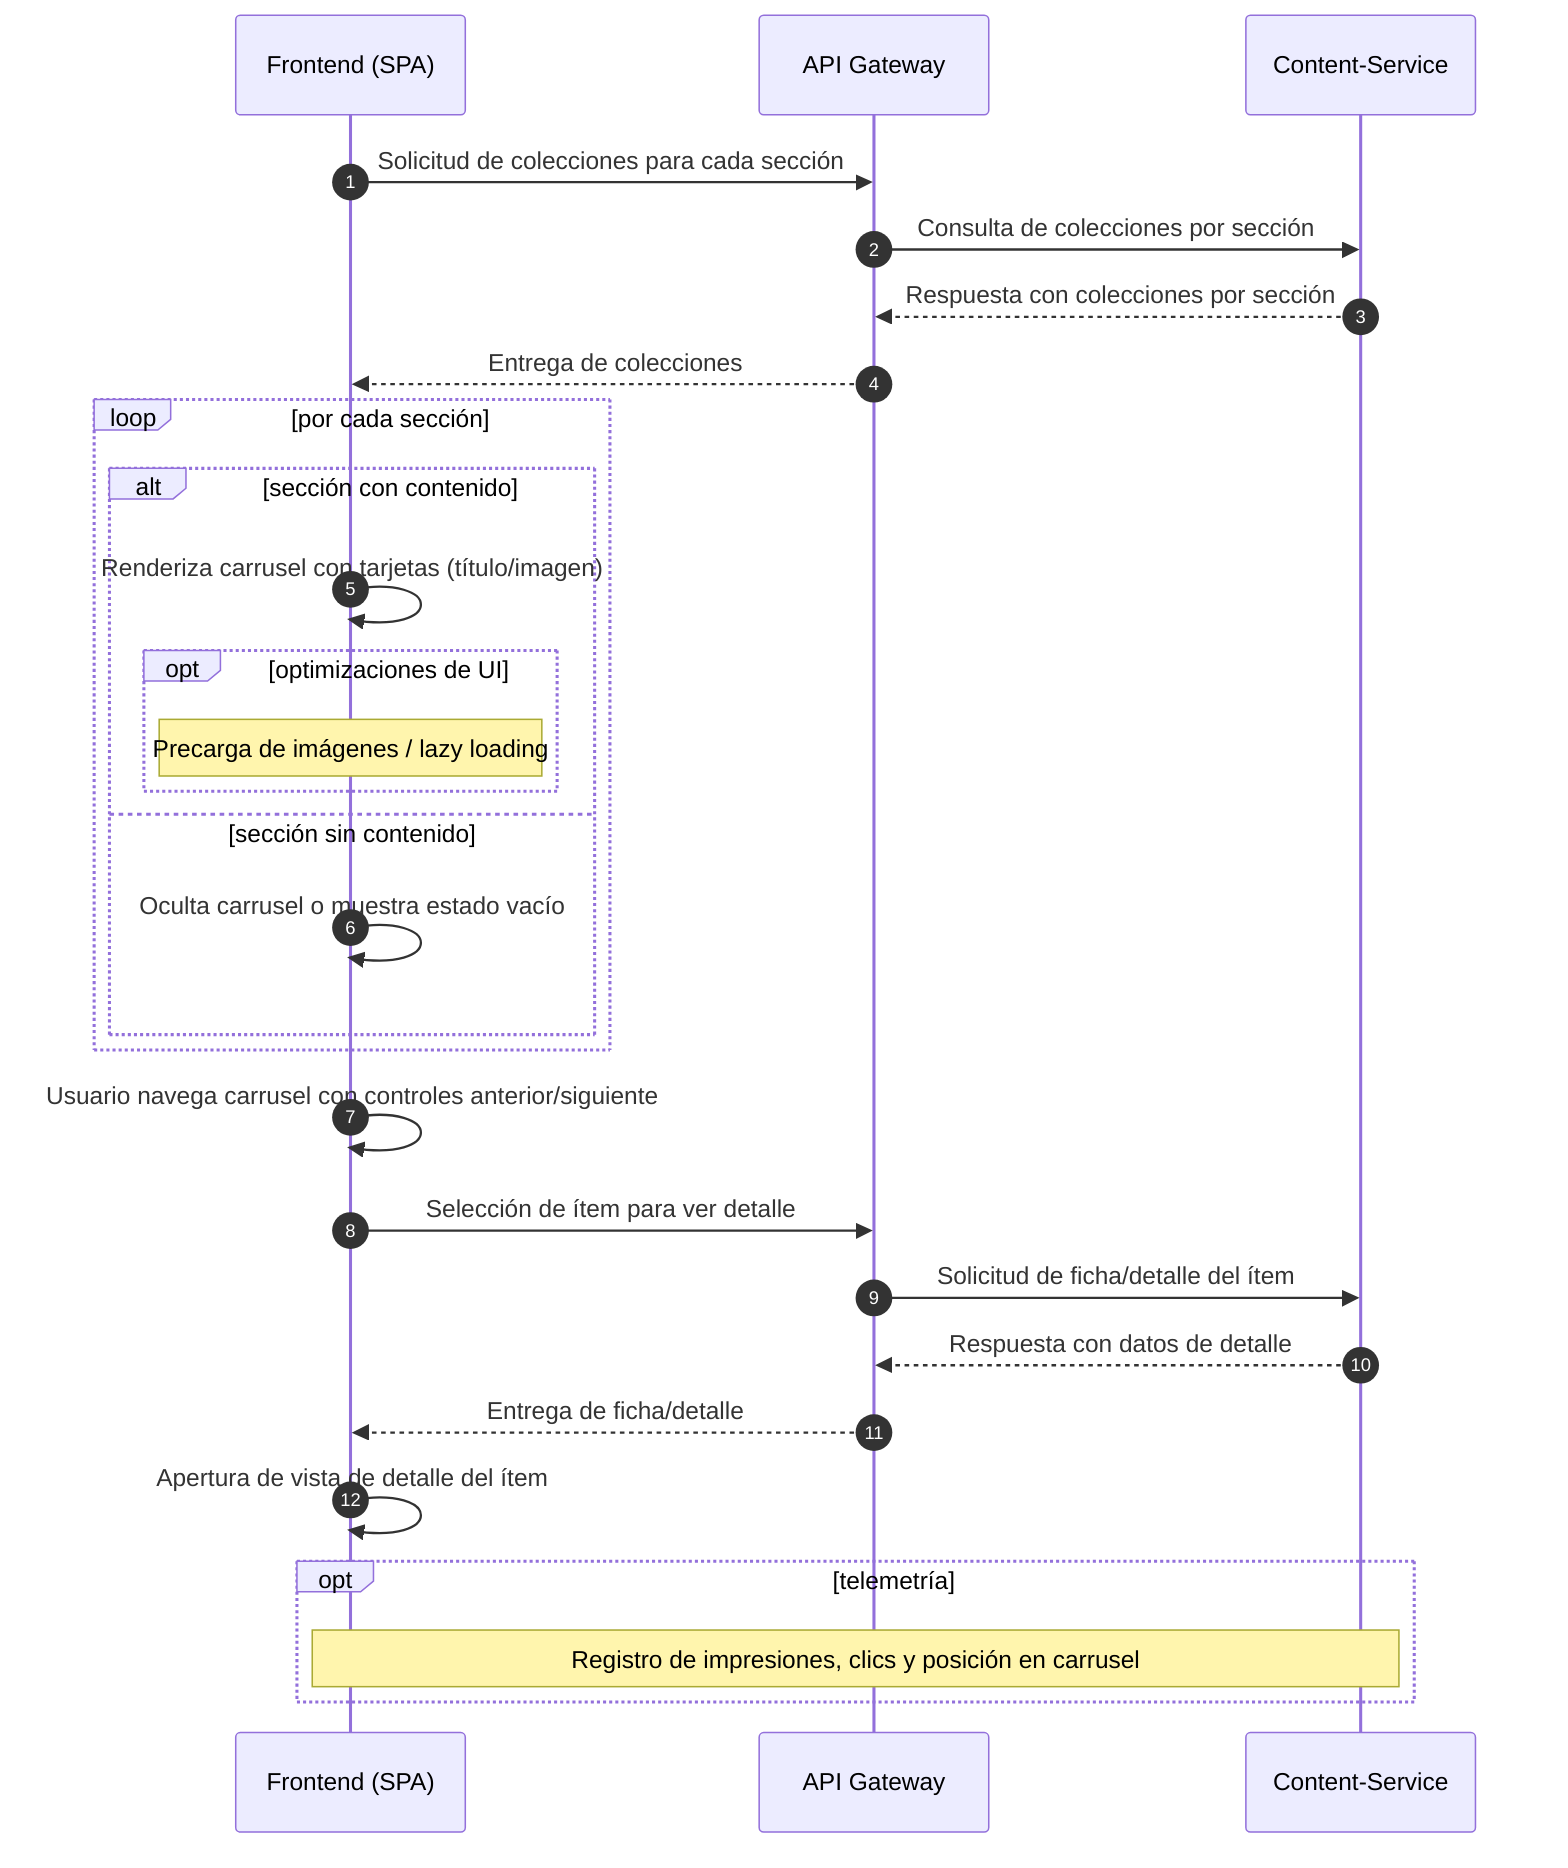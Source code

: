 sequenceDiagram
autonumber
participant FE as Frontend (SPA)
participant GW as API Gateway
participant CT as Content-Service

FE->>GW: Solicitud de colecciones para cada sección
GW->>CT: Consulta de colecciones por sección
CT-->>GW: Respuesta con colecciones por sección
GW-->>FE: Entrega de colecciones

loop por cada sección
  alt sección con contenido
    FE->>FE: Renderiza carrusel con tarjetas (título/imagen)
    opt optimizaciones de UI
      Note over FE: Precarga de imágenes / lazy loading
    end
  else sección sin contenido
    FE->>FE: Oculta carrusel o muestra estado vacío
  end
end

FE->>FE: Usuario navega carrusel con controles anterior/siguiente

FE->>GW: Selección de ítem para ver detalle
GW->>CT: Solicitud de ficha/detalle del ítem
CT-->>GW: Respuesta con datos de detalle
GW-->>FE: Entrega de ficha/detalle
FE->>FE: Apertura de vista de detalle del ítem

opt telemetría
  Note over FE,CT: Registro de impresiones, clics y posición en carrusel
end
